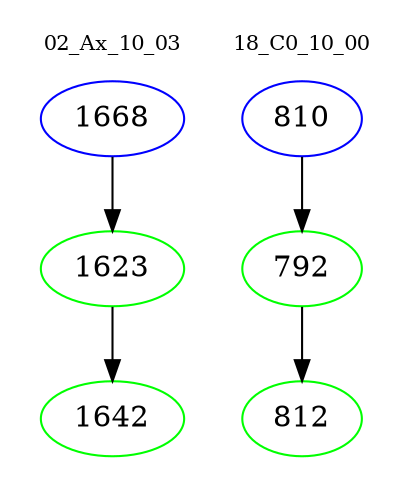 digraph{
subgraph cluster_0 {
color = white
label = "02_Ax_10_03";
fontsize=10;
T0_1668 [label="1668", color="blue"]
T0_1668 -> T0_1623 [color="black"]
T0_1623 [label="1623", color="green"]
T0_1623 -> T0_1642 [color="black"]
T0_1642 [label="1642", color="green"]
}
subgraph cluster_1 {
color = white
label = "18_C0_10_00";
fontsize=10;
T1_810 [label="810", color="blue"]
T1_810 -> T1_792 [color="black"]
T1_792 [label="792", color="green"]
T1_792 -> T1_812 [color="black"]
T1_812 [label="812", color="green"]
}
}
